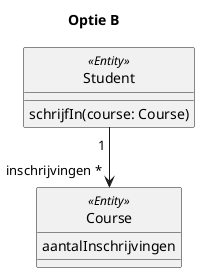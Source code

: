 @startuml

hide circle

Title Optie B

class Course <<Entity>> {
    aantalInschrijvingen
}

class Student <<Entity>> {
    schrijfIn(course: Course)
}

Student "1 " --> "inschrijvingen *" Course

@enduml